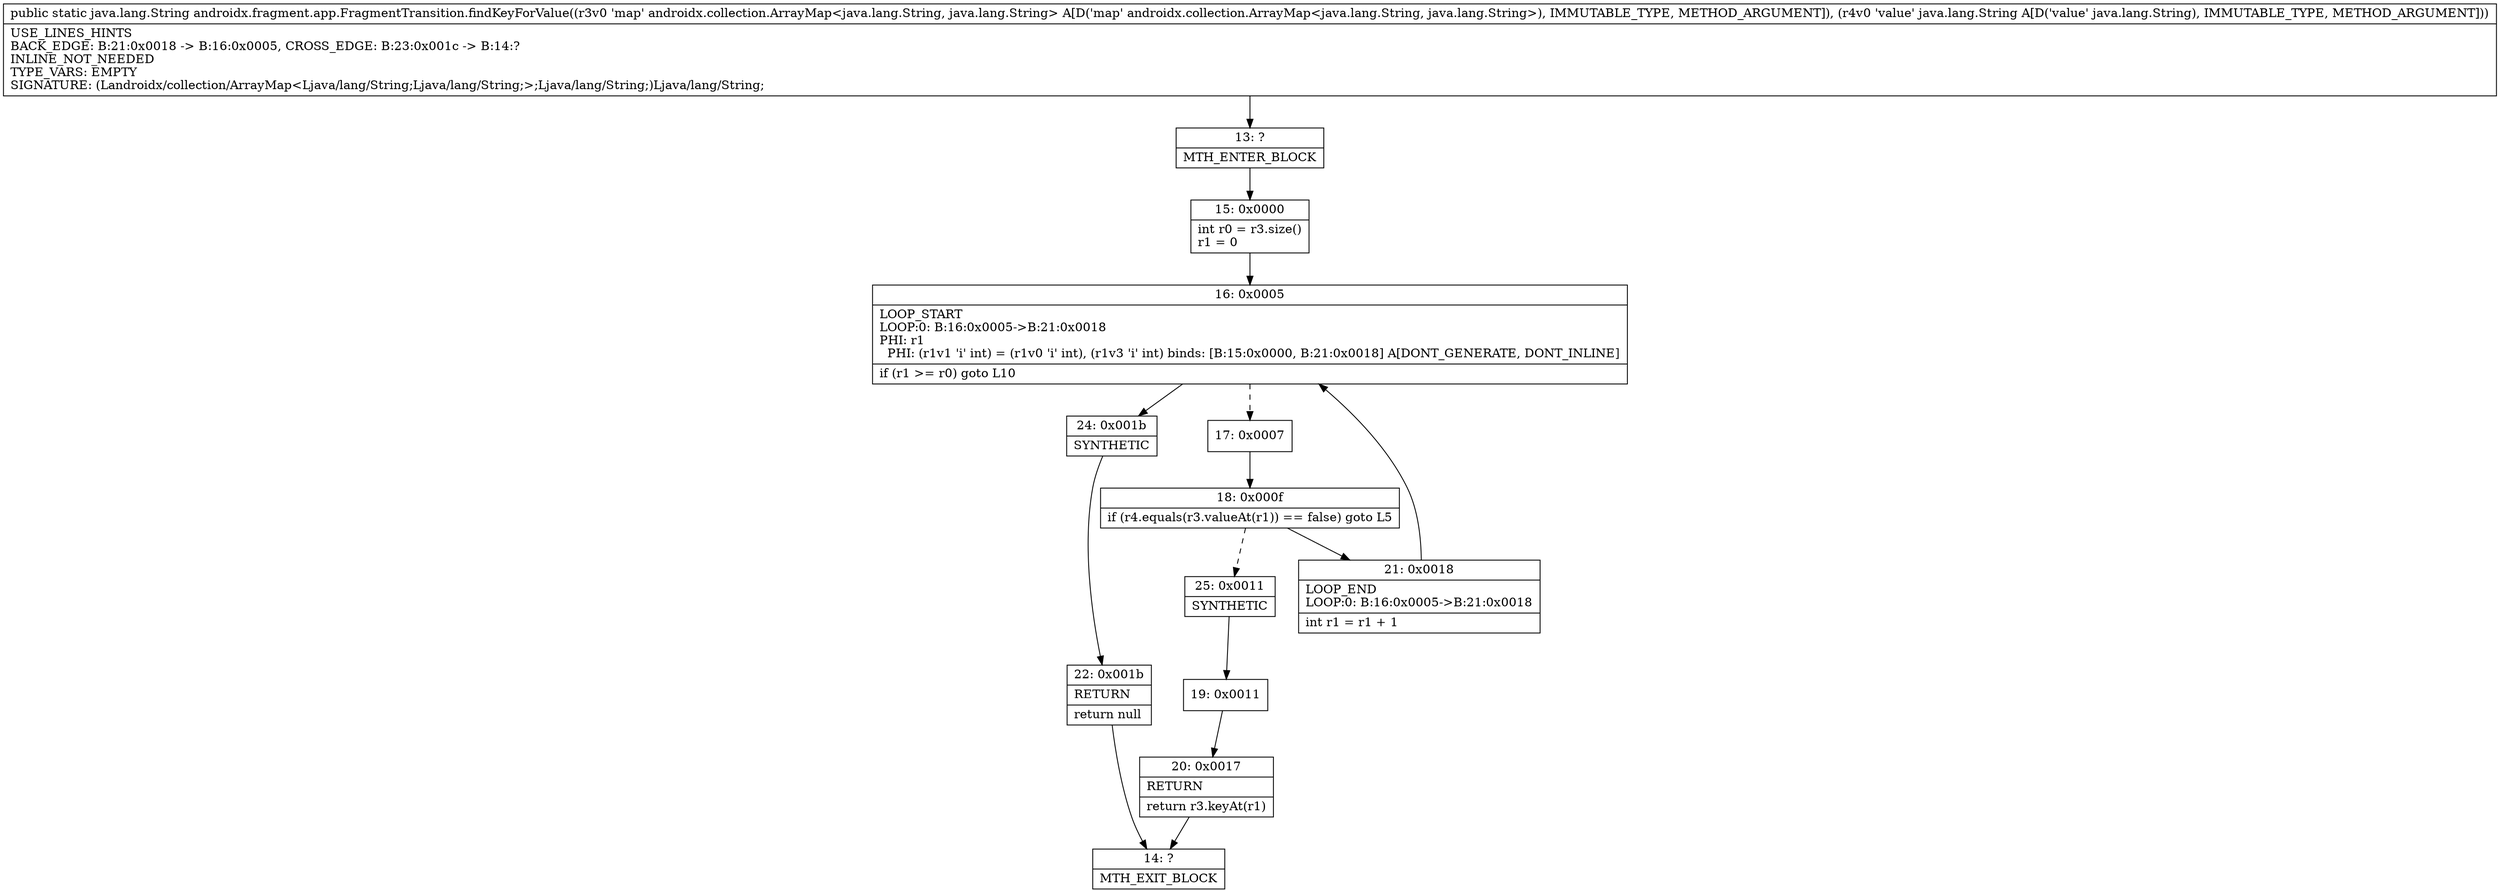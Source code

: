 digraph "CFG forandroidx.fragment.app.FragmentTransition.findKeyForValue(Landroidx\/collection\/ArrayMap;Ljava\/lang\/String;)Ljava\/lang\/String;" {
Node_13 [shape=record,label="{13\:\ ?|MTH_ENTER_BLOCK\l}"];
Node_15 [shape=record,label="{15\:\ 0x0000|int r0 = r3.size()\lr1 = 0\l}"];
Node_16 [shape=record,label="{16\:\ 0x0005|LOOP_START\lLOOP:0: B:16:0x0005\-\>B:21:0x0018\lPHI: r1 \l  PHI: (r1v1 'i' int) = (r1v0 'i' int), (r1v3 'i' int) binds: [B:15:0x0000, B:21:0x0018] A[DONT_GENERATE, DONT_INLINE]\l|if (r1 \>= r0) goto L10\l}"];
Node_17 [shape=record,label="{17\:\ 0x0007}"];
Node_18 [shape=record,label="{18\:\ 0x000f|if (r4.equals(r3.valueAt(r1)) == false) goto L5\l}"];
Node_21 [shape=record,label="{21\:\ 0x0018|LOOP_END\lLOOP:0: B:16:0x0005\-\>B:21:0x0018\l|int r1 = r1 + 1\l}"];
Node_25 [shape=record,label="{25\:\ 0x0011|SYNTHETIC\l}"];
Node_19 [shape=record,label="{19\:\ 0x0011}"];
Node_20 [shape=record,label="{20\:\ 0x0017|RETURN\l|return r3.keyAt(r1)\l}"];
Node_14 [shape=record,label="{14\:\ ?|MTH_EXIT_BLOCK\l}"];
Node_24 [shape=record,label="{24\:\ 0x001b|SYNTHETIC\l}"];
Node_22 [shape=record,label="{22\:\ 0x001b|RETURN\l|return null\l}"];
MethodNode[shape=record,label="{public static java.lang.String androidx.fragment.app.FragmentTransition.findKeyForValue((r3v0 'map' androidx.collection.ArrayMap\<java.lang.String, java.lang.String\> A[D('map' androidx.collection.ArrayMap\<java.lang.String, java.lang.String\>), IMMUTABLE_TYPE, METHOD_ARGUMENT]), (r4v0 'value' java.lang.String A[D('value' java.lang.String), IMMUTABLE_TYPE, METHOD_ARGUMENT]))  | USE_LINES_HINTS\lBACK_EDGE: B:21:0x0018 \-\> B:16:0x0005, CROSS_EDGE: B:23:0x001c \-\> B:14:?\lINLINE_NOT_NEEDED\lTYPE_VARS: EMPTY\lSIGNATURE: (Landroidx\/collection\/ArrayMap\<Ljava\/lang\/String;Ljava\/lang\/String;\>;Ljava\/lang\/String;)Ljava\/lang\/String;\l}"];
MethodNode -> Node_13;Node_13 -> Node_15;
Node_15 -> Node_16;
Node_16 -> Node_17[style=dashed];
Node_16 -> Node_24;
Node_17 -> Node_18;
Node_18 -> Node_21;
Node_18 -> Node_25[style=dashed];
Node_21 -> Node_16;
Node_25 -> Node_19;
Node_19 -> Node_20;
Node_20 -> Node_14;
Node_24 -> Node_22;
Node_22 -> Node_14;
}

